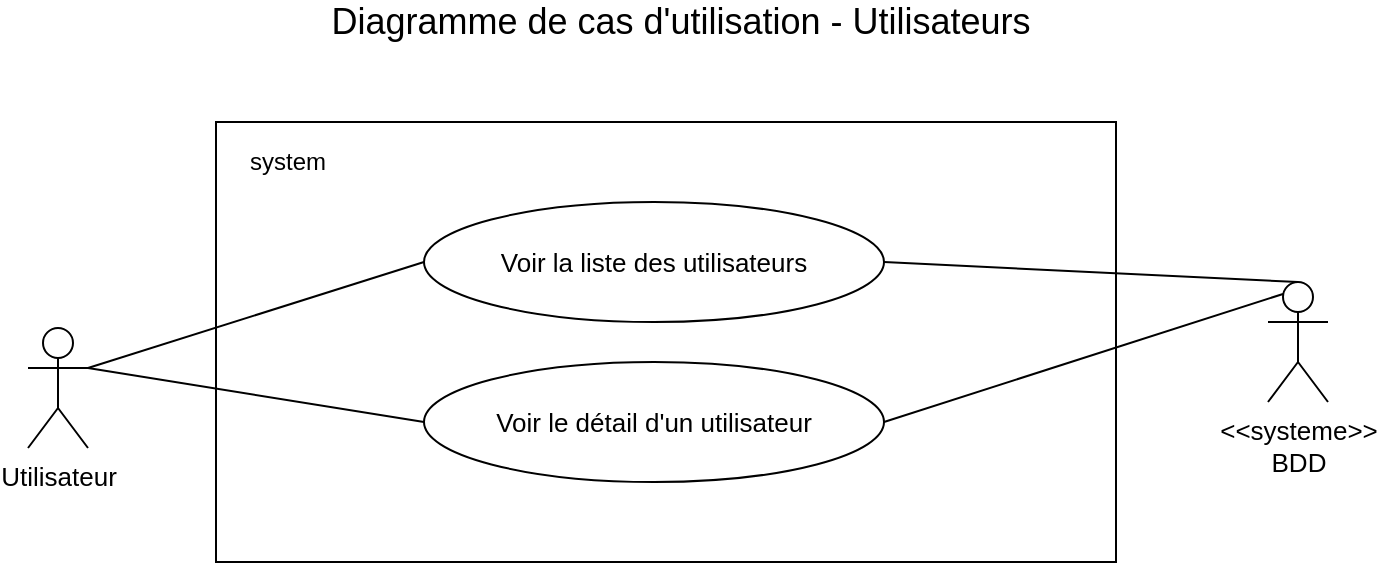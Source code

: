 <mxfile version="12.7.9"><diagram id="JS6xv4dJZKruQOK7ZCUs" name="Page-1"><mxGraphModel dx="1422" dy="713" grid="1" gridSize="10" guides="1" tooltips="1" connect="1" arrows="1" fold="1" page="1" pageScale="1" pageWidth="827" pageHeight="1169" math="0" shadow="0"><root><mxCell id="0"/><mxCell id="1" parent="0"/><mxCell id="ENC8f9FHhxZ-6kJQtpSI-2" value="" style="whiteSpace=wrap;html=1;" parent="1" vertex="1"><mxGeometry x="194" y="190" width="450" height="220" as="geometry"/></mxCell><mxCell id="ENC8f9FHhxZ-6kJQtpSI-3" value="system" style="text;html=1;strokeColor=none;fillColor=none;align=center;verticalAlign=middle;whiteSpace=wrap;rounded=0;" parent="1" vertex="1"><mxGeometry x="210" y="200" width="40" height="20" as="geometry"/></mxCell><mxCell id="ENC8f9FHhxZ-6kJQtpSI-4" value="Diagramme de cas d'utilisation - Utilisateurs" style="text;html=1;strokeColor=none;fillColor=none;align=center;verticalAlign=middle;whiteSpace=wrap;rounded=0;fontSize=18;" parent="1" vertex="1"><mxGeometry x="243" y="130" width="367" height="20" as="geometry"/></mxCell><mxCell id="ENC8f9FHhxZ-6kJQtpSI-5" value="Utilisateur" style="shape=umlActor;verticalLabelPosition=bottom;labelBackgroundColor=#ffffff;verticalAlign=top;html=1;fontSize=13;" parent="1" vertex="1"><mxGeometry x="100" y="293" width="30" height="60" as="geometry"/></mxCell><mxCell id="ENC8f9FHhxZ-6kJQtpSI-7" value="&amp;lt;&amp;lt;systeme&amp;gt;&amp;gt;&lt;br&gt;BDD" style="shape=umlActor;verticalLabelPosition=bottom;labelBackgroundColor=#ffffff;verticalAlign=top;html=1;fontSize=13;" parent="1" vertex="1"><mxGeometry x="720" y="270" width="30" height="60" as="geometry"/></mxCell><mxCell id="ENC8f9FHhxZ-6kJQtpSI-12" value="Voir la liste des utilisateurs" style="ellipse;whiteSpace=wrap;html=1;fontSize=13;" parent="1" vertex="1"><mxGeometry x="298" y="230" width="230" height="60" as="geometry"/></mxCell><mxCell id="ENC8f9FHhxZ-6kJQtpSI-14" value="Voir le détail d'un utilisateur" style="ellipse;whiteSpace=wrap;html=1;fontSize=13;" parent="1" vertex="1"><mxGeometry x="298" y="310" width="230" height="60" as="geometry"/></mxCell><mxCell id="ENC8f9FHhxZ-6kJQtpSI-29" value="" style="endArrow=none;html=1;fontSize=15;entryX=1;entryY=0.5;entryDx=0;entryDy=0;exitX=0.25;exitY=0.1;exitDx=0;exitDy=0;exitPerimeter=0;" parent="1" source="ENC8f9FHhxZ-6kJQtpSI-7" target="ENC8f9FHhxZ-6kJQtpSI-14" edge="1"><mxGeometry width="50" height="50" relative="1" as="geometry"><mxPoint x="680" y="380" as="sourcePoint"/><mxPoint x="538.0" y="503" as="targetPoint"/></mxGeometry></mxCell><mxCell id="ENC8f9FHhxZ-6kJQtpSI-30" value="" style="endArrow=none;html=1;fontSize=15;entryX=1;entryY=0.5;entryDx=0;entryDy=0;exitX=0.5;exitY=0;exitDx=0;exitDy=0;exitPerimeter=0;" parent="1" source="ENC8f9FHhxZ-6kJQtpSI-7" target="ENC8f9FHhxZ-6kJQtpSI-12" edge="1"><mxGeometry width="50" height="50" relative="1" as="geometry"><mxPoint x="717.5" y="449" as="sourcePoint"/><mxPoint x="538.0" y="390.0" as="targetPoint"/></mxGeometry></mxCell><mxCell id="ENC8f9FHhxZ-6kJQtpSI-32" value="" style="endArrow=none;html=1;fontSize=15;entryX=0;entryY=0.5;entryDx=0;entryDy=0;exitX=1;exitY=0.333;exitDx=0;exitDy=0;exitPerimeter=0;" parent="1" source="ENC8f9FHhxZ-6kJQtpSI-5" target="ENC8f9FHhxZ-6kJQtpSI-12" edge="1"><mxGeometry width="50" height="50" relative="1" as="geometry"><mxPoint x="70" y="830" as="sourcePoint"/><mxPoint x="120" y="780" as="targetPoint"/></mxGeometry></mxCell><mxCell id="ENC8f9FHhxZ-6kJQtpSI-33" value="" style="endArrow=none;html=1;fontSize=15;entryX=0;entryY=0.5;entryDx=0;entryDy=0;exitX=1;exitY=0.333;exitDx=0;exitDy=0;exitPerimeter=0;" parent="1" source="ENC8f9FHhxZ-6kJQtpSI-5" target="ENC8f9FHhxZ-6kJQtpSI-14" edge="1"><mxGeometry width="50" height="50" relative="1" as="geometry"><mxPoint x="140" y="323" as="sourcePoint"/><mxPoint x="308.0" y="280" as="targetPoint"/></mxGeometry></mxCell></root></mxGraphModel></diagram></mxfile>